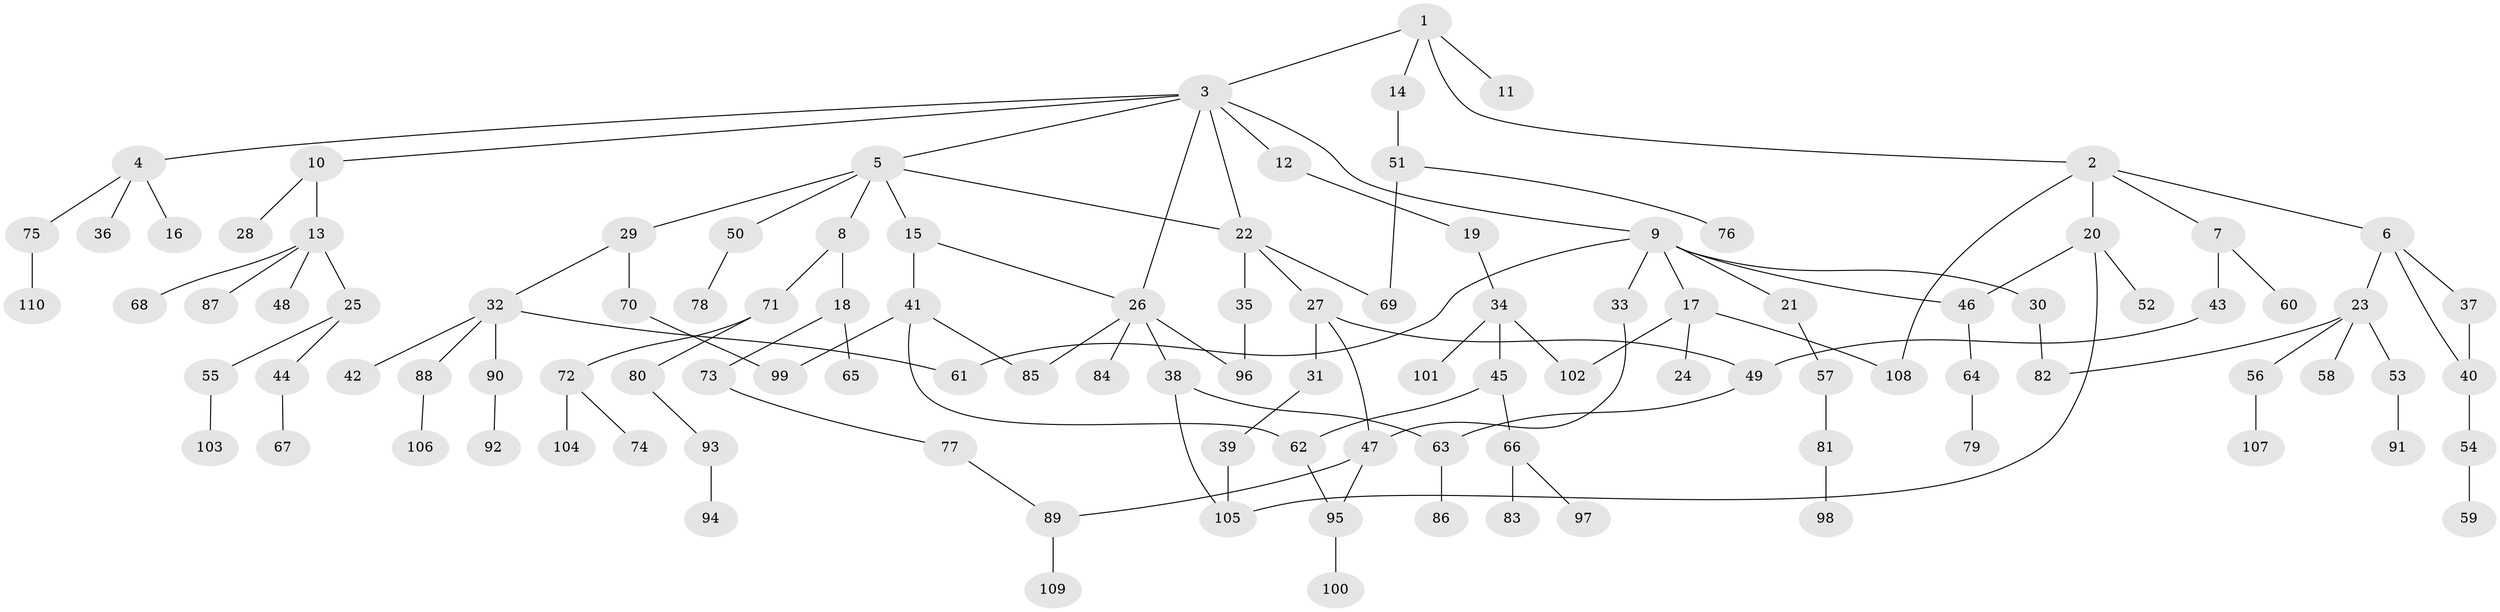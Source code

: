 // Generated by graph-tools (version 1.1) at 2025/25/03/09/25 03:25:34]
// undirected, 110 vertices, 129 edges
graph export_dot {
graph [start="1"]
  node [color=gray90,style=filled];
  1;
  2;
  3;
  4;
  5;
  6;
  7;
  8;
  9;
  10;
  11;
  12;
  13;
  14;
  15;
  16;
  17;
  18;
  19;
  20;
  21;
  22;
  23;
  24;
  25;
  26;
  27;
  28;
  29;
  30;
  31;
  32;
  33;
  34;
  35;
  36;
  37;
  38;
  39;
  40;
  41;
  42;
  43;
  44;
  45;
  46;
  47;
  48;
  49;
  50;
  51;
  52;
  53;
  54;
  55;
  56;
  57;
  58;
  59;
  60;
  61;
  62;
  63;
  64;
  65;
  66;
  67;
  68;
  69;
  70;
  71;
  72;
  73;
  74;
  75;
  76;
  77;
  78;
  79;
  80;
  81;
  82;
  83;
  84;
  85;
  86;
  87;
  88;
  89;
  90;
  91;
  92;
  93;
  94;
  95;
  96;
  97;
  98;
  99;
  100;
  101;
  102;
  103;
  104;
  105;
  106;
  107;
  108;
  109;
  110;
  1 -- 2;
  1 -- 3;
  1 -- 11;
  1 -- 14;
  2 -- 6;
  2 -- 7;
  2 -- 20;
  2 -- 108;
  3 -- 4;
  3 -- 5;
  3 -- 9;
  3 -- 10;
  3 -- 12;
  3 -- 26;
  3 -- 22;
  4 -- 16;
  4 -- 36;
  4 -- 75;
  5 -- 8;
  5 -- 15;
  5 -- 22;
  5 -- 29;
  5 -- 50;
  6 -- 23;
  6 -- 37;
  6 -- 40;
  7 -- 43;
  7 -- 60;
  8 -- 18;
  8 -- 71;
  9 -- 17;
  9 -- 21;
  9 -- 30;
  9 -- 33;
  9 -- 61;
  9 -- 46;
  10 -- 13;
  10 -- 28;
  12 -- 19;
  13 -- 25;
  13 -- 48;
  13 -- 68;
  13 -- 87;
  14 -- 51;
  15 -- 41;
  15 -- 26;
  17 -- 24;
  17 -- 102;
  17 -- 108;
  18 -- 65;
  18 -- 73;
  19 -- 34;
  20 -- 46;
  20 -- 52;
  20 -- 105;
  21 -- 57;
  22 -- 27;
  22 -- 35;
  22 -- 69;
  23 -- 53;
  23 -- 56;
  23 -- 58;
  23 -- 82;
  25 -- 44;
  25 -- 55;
  26 -- 38;
  26 -- 84;
  26 -- 96;
  26 -- 85;
  27 -- 31;
  27 -- 49;
  27 -- 47;
  29 -- 32;
  29 -- 70;
  30 -- 82;
  31 -- 39;
  32 -- 42;
  32 -- 88;
  32 -- 90;
  32 -- 61;
  33 -- 47;
  34 -- 45;
  34 -- 101;
  34 -- 102;
  35 -- 96;
  37 -- 40;
  38 -- 105;
  38 -- 63;
  39 -- 105;
  40 -- 54;
  41 -- 62;
  41 -- 85;
  41 -- 99;
  43 -- 49;
  44 -- 67;
  45 -- 66;
  45 -- 62;
  46 -- 64;
  47 -- 89;
  47 -- 95;
  49 -- 63;
  50 -- 78;
  51 -- 76;
  51 -- 69;
  53 -- 91;
  54 -- 59;
  55 -- 103;
  56 -- 107;
  57 -- 81;
  62 -- 95;
  63 -- 86;
  64 -- 79;
  66 -- 83;
  66 -- 97;
  70 -- 99;
  71 -- 72;
  71 -- 80;
  72 -- 74;
  72 -- 104;
  73 -- 77;
  75 -- 110;
  77 -- 89;
  80 -- 93;
  81 -- 98;
  88 -- 106;
  89 -- 109;
  90 -- 92;
  93 -- 94;
  95 -- 100;
}
